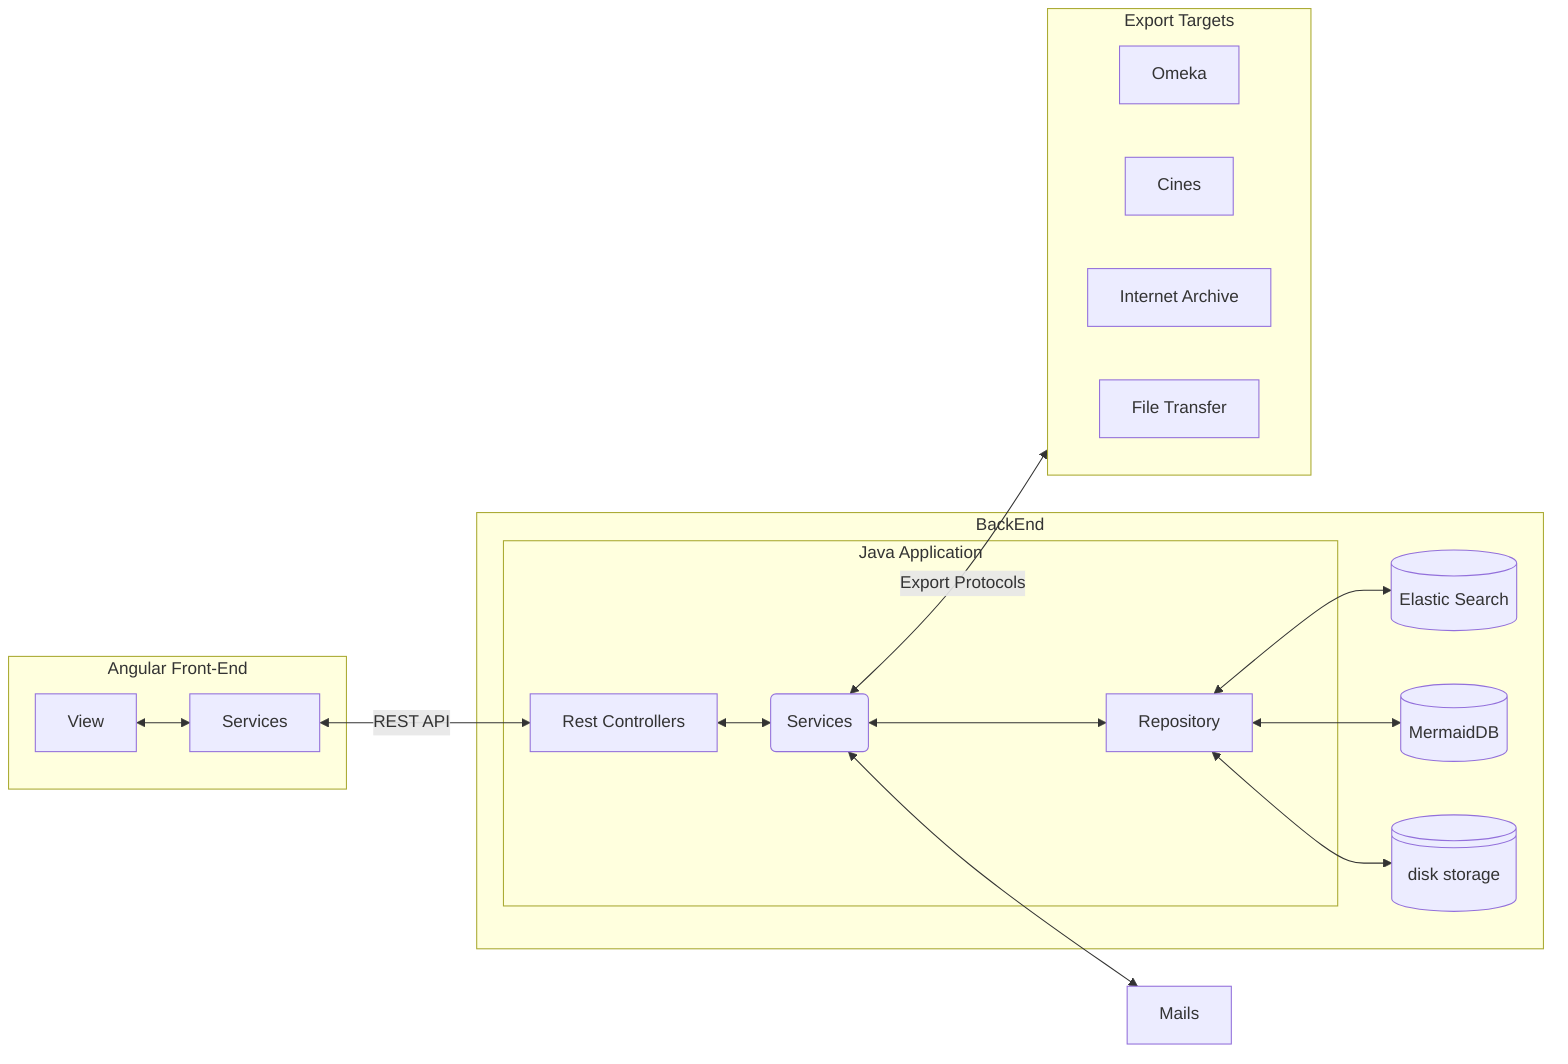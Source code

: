 flowchart LR

    subgraph fr[Angular Front-End]
        direction TB
        fr-view[View] 
        fr-ser[Services]
    end

    smtp[Mails]
    subgraph be[BackEnd]
        direction LR
        subgraph java[Java Application]
            direction LR;
            cont[Rest Controllers]
            ser(Services)
            rep[Repository]
        end
        es[(Elastic Search)]
        db[("MermaidDB")]
        fs@{ shape: lin-cyl, label: "disk storage"}
    end
    subgraph exp[Export Targets]
        direction LR
        omeka[Omeka]
        cines[Cines]
        archive[Internet Archive]
        sftp[File Transfer]
    end
    fr-view <--> fr-ser
    fr-ser <--> |REST API| cont

    cont <--> ser 

    ser <--> smtp
    ser <--> rep 
    ser <--> |Export Protocols| exp

    rep <--> db & es & fs